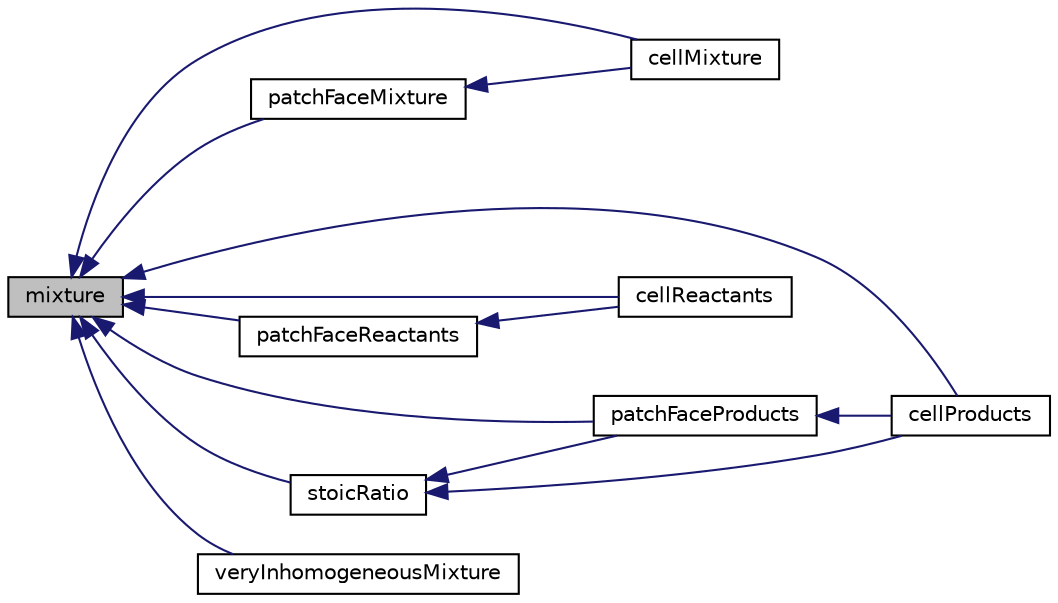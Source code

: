 digraph "mixture"
{
  bgcolor="transparent";
  edge [fontname="Helvetica",fontsize="10",labelfontname="Helvetica",labelfontsize="10"];
  node [fontname="Helvetica",fontsize="10",shape=record];
  rankdir="LR";
  Node1 [label="mixture",height=0.2,width=0.4,color="black", fillcolor="grey75", style="filled", fontcolor="black"];
  Node1 -> Node2 [dir="back",color="midnightblue",fontsize="10",style="solid",fontname="Helvetica"];
  Node2 [label="cellMixture",height=0.2,width=0.4,color="black",URL="$a02914.html#ac3bcc4be663ebee61b480e458dc9b185"];
  Node1 -> Node3 [dir="back",color="midnightblue",fontsize="10",style="solid",fontname="Helvetica"];
  Node3 [label="cellProducts",height=0.2,width=0.4,color="black",URL="$a02914.html#a38d6799d80b04f6799380a581db3e5fc"];
  Node1 -> Node4 [dir="back",color="midnightblue",fontsize="10",style="solid",fontname="Helvetica"];
  Node4 [label="cellReactants",height=0.2,width=0.4,color="black",URL="$a02914.html#a86839a6b6d27de807464b3a613b12c29"];
  Node1 -> Node5 [dir="back",color="midnightblue",fontsize="10",style="solid",fontname="Helvetica"];
  Node5 [label="patchFaceMixture",height=0.2,width=0.4,color="black",URL="$a02914.html#ac7f8ed7b1257bffca4d11964e422bb65"];
  Node5 -> Node2 [dir="back",color="midnightblue",fontsize="10",style="solid",fontname="Helvetica"];
  Node1 -> Node6 [dir="back",color="midnightblue",fontsize="10",style="solid",fontname="Helvetica"];
  Node6 [label="patchFaceProducts",height=0.2,width=0.4,color="black",URL="$a02914.html#a41ad501d213f73b90a35c6acef2ec090"];
  Node6 -> Node3 [dir="back",color="midnightblue",fontsize="10",style="solid",fontname="Helvetica"];
  Node1 -> Node7 [dir="back",color="midnightblue",fontsize="10",style="solid",fontname="Helvetica"];
  Node7 [label="patchFaceReactants",height=0.2,width=0.4,color="black",URL="$a02914.html#a06196a0c17ecc0ef926b002f1f66630d"];
  Node7 -> Node4 [dir="back",color="midnightblue",fontsize="10",style="solid",fontname="Helvetica"];
  Node1 -> Node8 [dir="back",color="midnightblue",fontsize="10",style="solid",fontname="Helvetica"];
  Node8 [label="stoicRatio",height=0.2,width=0.4,color="black",URL="$a02914.html#a76ab13e6149a8ac8dfa2d298f03a7ce5"];
  Node8 -> Node3 [dir="back",color="midnightblue",fontsize="10",style="solid",fontname="Helvetica"];
  Node8 -> Node6 [dir="back",color="midnightblue",fontsize="10",style="solid",fontname="Helvetica"];
  Node1 -> Node9 [dir="back",color="midnightblue",fontsize="10",style="solid",fontname="Helvetica"];
  Node9 [label="veryInhomogeneousMixture",height=0.2,width=0.4,color="black",URL="$a02914.html#a2bc72a514292e90f6912314763817648",tooltip="Construct from dictionary, mesh and phase name. "];
}

